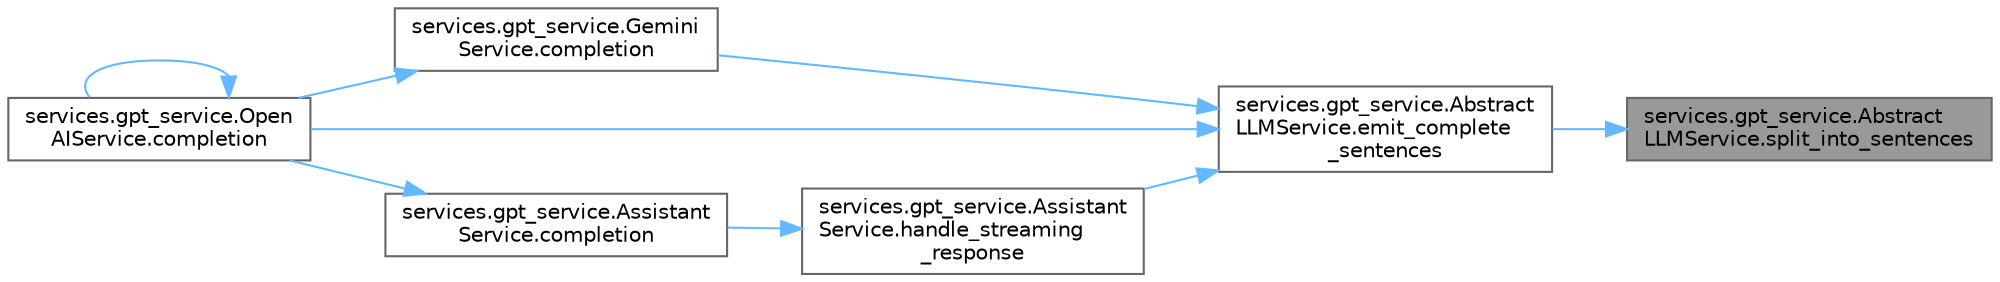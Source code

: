digraph "services.gpt_service.AbstractLLMService.split_into_sentences"
{
 // LATEX_PDF_SIZE
  bgcolor="transparent";
  edge [fontname=Helvetica,fontsize=10,labelfontname=Helvetica,labelfontsize=10];
  node [fontname=Helvetica,fontsize=10,shape=box,height=0.2,width=0.4];
  rankdir="RL";
  Node1 [id="Node000001",label="services.gpt_service.Abstract\lLLMService.split_into_sentences",height=0.2,width=0.4,color="gray40", fillcolor="grey60", style="filled", fontcolor="black",tooltip=" "];
  Node1 -> Node2 [id="edge1_Node000001_Node000002",dir="back",color="steelblue1",style="solid",tooltip=" "];
  Node2 [id="Node000002",label="services.gpt_service.Abstract\lLLMService.emit_complete\l_sentences",height=0.2,width=0.4,color="grey40", fillcolor="white", style="filled",URL="$classservices_1_1gpt__service_1_1_abstract_l_l_m_service.html#aea094f3cafaecafd3f0b46807677f7d4",tooltip=" "];
  Node2 -> Node3 [id="edge2_Node000002_Node000003",dir="back",color="steelblue1",style="solid",tooltip=" "];
  Node3 [id="Node000003",label="services.gpt_service.Gemini\lService.completion",height=0.2,width=0.4,color="grey40", fillcolor="white", style="filled",URL="$classservices_1_1gpt__service_1_1_gemini_service.html#a964d5feeb7fadc0631a0b740fe359b2f",tooltip=" "];
  Node3 -> Node4 [id="edge3_Node000003_Node000004",dir="back",color="steelblue1",style="solid",tooltip=" "];
  Node4 [id="Node000004",label="services.gpt_service.Open\lAIService.completion",height=0.2,width=0.4,color="grey40", fillcolor="white", style="filled",URL="$classservices_1_1gpt__service_1_1_open_a_i_service.html#aa069d843d4ce3347e4896c0f4230892d",tooltip=" "];
  Node4 -> Node4 [id="edge4_Node000004_Node000004",dir="back",color="steelblue1",style="solid",tooltip=" "];
  Node2 -> Node4 [id="edge5_Node000002_Node000004",dir="back",color="steelblue1",style="solid",tooltip=" "];
  Node2 -> Node5 [id="edge6_Node000002_Node000005",dir="back",color="steelblue1",style="solid",tooltip=" "];
  Node5 [id="Node000005",label="services.gpt_service.Assistant\lService.handle_streaming\l_response",height=0.2,width=0.4,color="grey40", fillcolor="white", style="filled",URL="$classservices_1_1gpt__service_1_1_assistant_service.html#aae5d80c11eed2be1787e88ab2f3ad907",tooltip=" "];
  Node5 -> Node6 [id="edge7_Node000005_Node000006",dir="back",color="steelblue1",style="solid",tooltip=" "];
  Node6 [id="Node000006",label="services.gpt_service.Assistant\lService.completion",height=0.2,width=0.4,color="grey40", fillcolor="white", style="filled",URL="$classservices_1_1gpt__service_1_1_assistant_service.html#a903ea81b34f5ded63a9ce269ee2a17df",tooltip=" "];
  Node6 -> Node4 [id="edge8_Node000006_Node000004",dir="back",color="steelblue1",style="solid",tooltip=" "];
}

